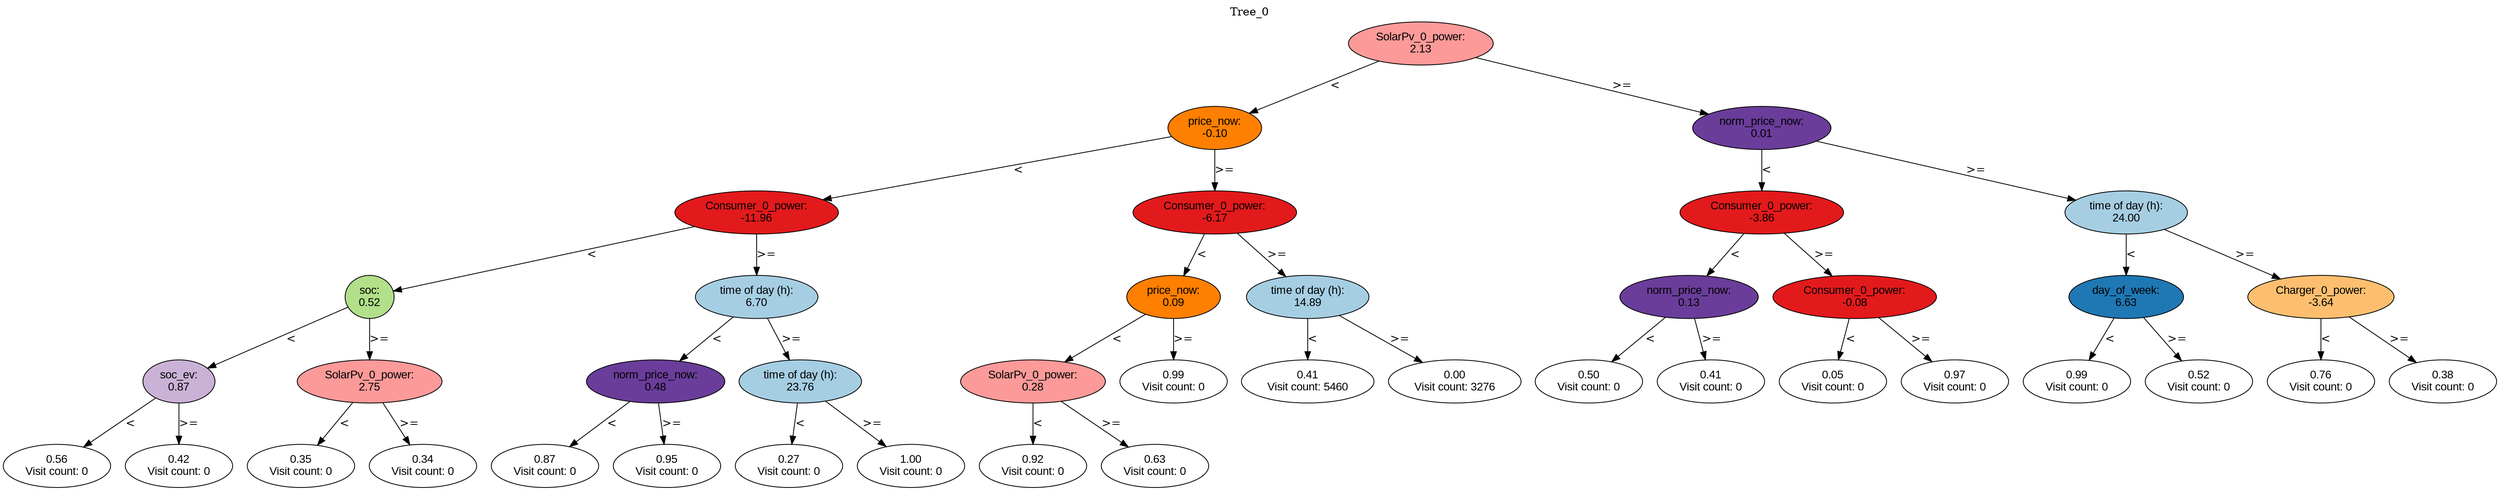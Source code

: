 digraph BST {
    node [fontname="Arial" style=filled colorscheme=paired12];
    0 [ label = "SolarPv_0_power:
2.13" fillcolor=5];
    1 [ label = "price_now:
-0.10" fillcolor=8];
    2 [ label = "Consumer_0_power:
-11.96" fillcolor=6];
    3 [ label = "soc:
0.52" fillcolor=3];
    4 [ label = "soc_ev:
0.87" fillcolor=9];
    5 [ label = "0.56
Visit count: 0" fillcolor=white];
    6 [ label = "0.42
Visit count: 0" fillcolor=white];
    7 [ label = "SolarPv_0_power:
2.75" fillcolor=5];
    8 [ label = "0.35
Visit count: 0" fillcolor=white];
    9 [ label = "0.34
Visit count: 0" fillcolor=white];
    10 [ label = "time of day (h):
6.70" fillcolor=1];
    11 [ label = "norm_price_now:
0.48" fillcolor=10];
    12 [ label = "0.87
Visit count: 0" fillcolor=white];
    13 [ label = "0.95
Visit count: 0" fillcolor=white];
    14 [ label = "time of day (h):
23.76" fillcolor=1];
    15 [ label = "0.27
Visit count: 0" fillcolor=white];
    16 [ label = "1.00
Visit count: 0" fillcolor=white];
    17 [ label = "Consumer_0_power:
-6.17" fillcolor=6];
    18 [ label = "price_now:
0.09" fillcolor=8];
    19 [ label = "SolarPv_0_power:
0.28" fillcolor=5];
    20 [ label = "0.92
Visit count: 0" fillcolor=white];
    21 [ label = "0.63
Visit count: 0" fillcolor=white];
    22 [ label = "0.99
Visit count: 0" fillcolor=white];
    23 [ label = "time of day (h):
14.89" fillcolor=1];
    24 [ label = "0.41
Visit count: 5460" fillcolor=white];
    25 [ label = "0.00
Visit count: 3276" fillcolor=white];
    26 [ label = "norm_price_now:
0.01" fillcolor=10];
    27 [ label = "Consumer_0_power:
-3.86" fillcolor=6];
    28 [ label = "norm_price_now:
0.13" fillcolor=10];
    29 [ label = "0.50
Visit count: 0" fillcolor=white];
    30 [ label = "0.41
Visit count: 0" fillcolor=white];
    31 [ label = "Consumer_0_power:
-0.08" fillcolor=6];
    32 [ label = "0.05
Visit count: 0" fillcolor=white];
    33 [ label = "0.97
Visit count: 0" fillcolor=white];
    34 [ label = "time of day (h):
24.00" fillcolor=1];
    35 [ label = "day_of_week:
6.63" fillcolor=2];
    36 [ label = "0.99
Visit count: 0" fillcolor=white];
    37 [ label = "0.52
Visit count: 0" fillcolor=white];
    38 [ label = "Charger_0_power:
-3.64" fillcolor=7];
    39 [ label = "0.76
Visit count: 0" fillcolor=white];
    40 [ label = "0.38
Visit count: 0" fillcolor=white];

    0  -> 1[ label = "<"];
    0  -> 26[ label = ">="];
    1  -> 2[ label = "<"];
    1  -> 17[ label = ">="];
    2  -> 3[ label = "<"];
    2  -> 10[ label = ">="];
    3  -> 4[ label = "<"];
    3  -> 7[ label = ">="];
    4  -> 5[ label = "<"];
    4  -> 6[ label = ">="];
    7  -> 8[ label = "<"];
    7  -> 9[ label = ">="];
    10  -> 11[ label = "<"];
    10  -> 14[ label = ">="];
    11  -> 12[ label = "<"];
    11  -> 13[ label = ">="];
    14  -> 15[ label = "<"];
    14  -> 16[ label = ">="];
    17  -> 18[ label = "<"];
    17  -> 23[ label = ">="];
    18  -> 19[ label = "<"];
    18  -> 22[ label = ">="];
    19  -> 20[ label = "<"];
    19  -> 21[ label = ">="];
    23  -> 24[ label = "<"];
    23  -> 25[ label = ">="];
    26  -> 27[ label = "<"];
    26  -> 34[ label = ">="];
    27  -> 28[ label = "<"];
    27  -> 31[ label = ">="];
    28  -> 29[ label = "<"];
    28  -> 30[ label = ">="];
    31  -> 32[ label = "<"];
    31  -> 33[ label = ">="];
    34  -> 35[ label = "<"];
    34  -> 38[ label = ">="];
    35  -> 36[ label = "<"];
    35  -> 37[ label = ">="];
    38  -> 39[ label = "<"];
    38  -> 40[ label = ">="];

    labelloc="t";
    label="Tree_0";
}